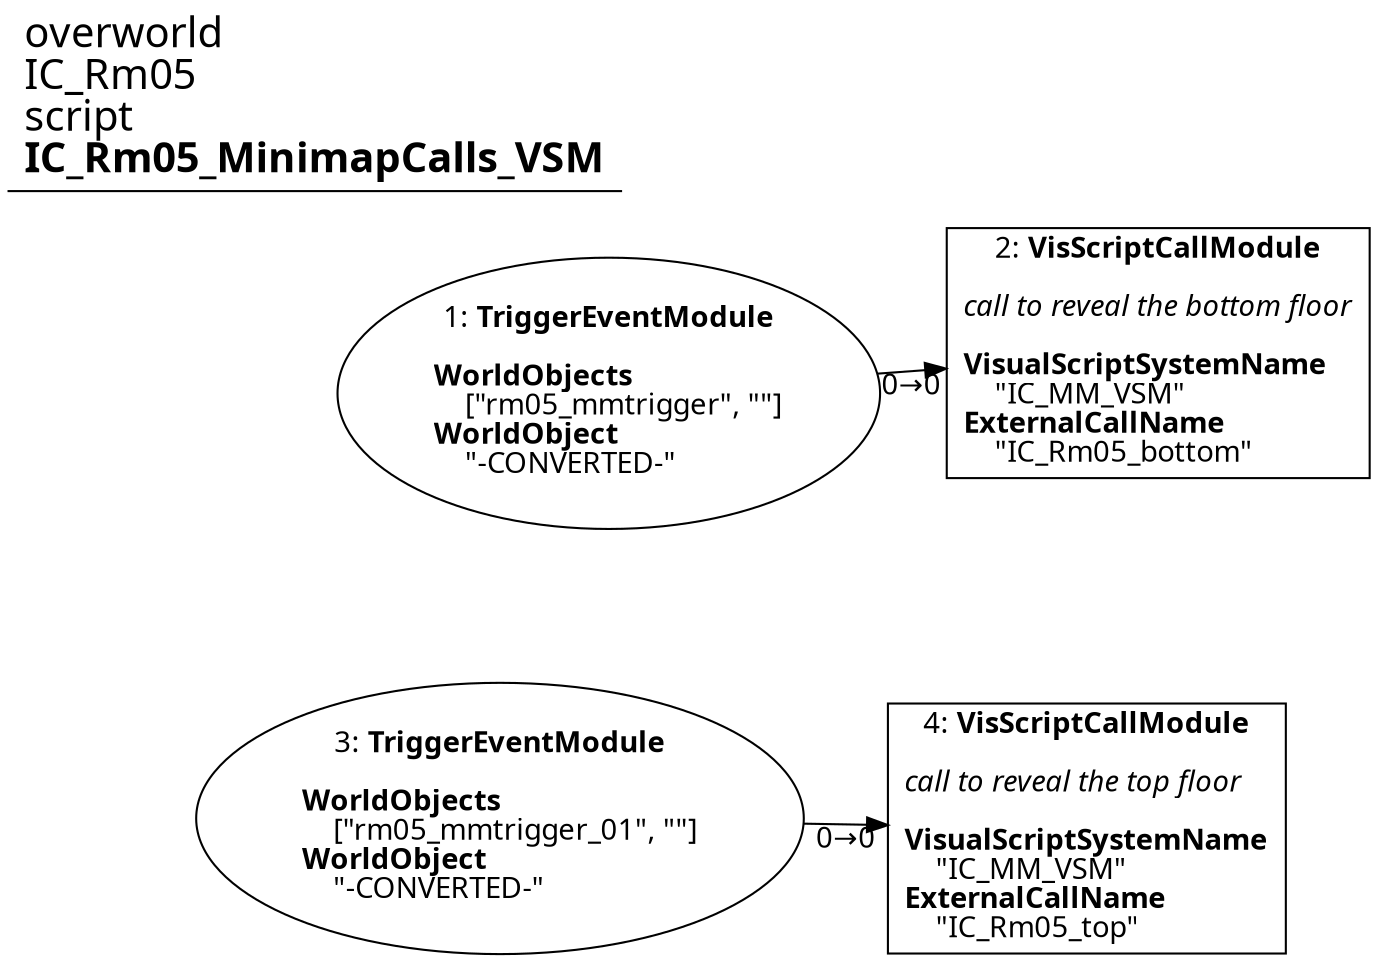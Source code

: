 digraph {
    layout = fdp;
    overlap = prism;
    sep = "+16";
    splines = spline;

    node [ shape = box ];

    graph [ fontname = "Segoe UI" ];
    node [ fontname = "Segoe UI" ];
    edge [ fontname = "Segoe UI" ];

    1 [ label = <1: <b>TriggerEventModule</b><br/><br/><b>WorldObjects</b><br align="left"/>    [&quot;rm05_mmtrigger&quot;, &quot;&quot;]<br align="left"/><b>WorldObject</b><br align="left"/>    &quot;-CONVERTED-&quot;<br align="left"/>> ];
    1 [ shape = oval ]
    1 [ pos = "0.28500003,-0.273!" ];
    1 -> 2 [ label = "0→0" ];

    2 [ label = <2: <b>VisScriptCallModule</b><br/><br/><i>call to reveal the bottom floor<br align="left"/></i><br align="left"/><b>VisualScriptSystemName</b><br align="left"/>    &quot;IC_MM_VSM&quot;<br align="left"/><b>ExternalCallName</b><br align="left"/>    &quot;IC_Rm05_bottom&quot;<br align="left"/>> ];
    2 [ pos = "0.568,-0.273!" ];

    3 [ label = <3: <b>TriggerEventModule</b><br/><br/><b>WorldObjects</b><br align="left"/>    [&quot;rm05_mmtrigger_01&quot;, &quot;&quot;]<br align="left"/><b>WorldObject</b><br align="left"/>    &quot;-CONVERTED-&quot;<br align="left"/>> ];
    3 [ shape = oval ]
    3 [ pos = "0.286,-0.537!" ];
    3 -> 4 [ label = "0→0" ];

    4 [ label = <4: <b>VisScriptCallModule</b><br/><br/><i>call to reveal the top floor<br align="left"/></i><br align="left"/><b>VisualScriptSystemName</b><br align="left"/>    &quot;IC_MM_VSM&quot;<br align="left"/><b>ExternalCallName</b><br align="left"/>    &quot;IC_Rm05_top&quot;<br align="left"/>> ];
    4 [ pos = "0.569,-0.537!" ];

    title [ pos = "0.284,-0.272!" ];
    title [ shape = underline ];
    title [ label = <<font point-size="20">overworld<br align="left"/>IC_Rm05<br align="left"/>script<br align="left"/><b>IC_Rm05_MinimapCalls_VSM</b><br align="left"/></font>> ];
}

